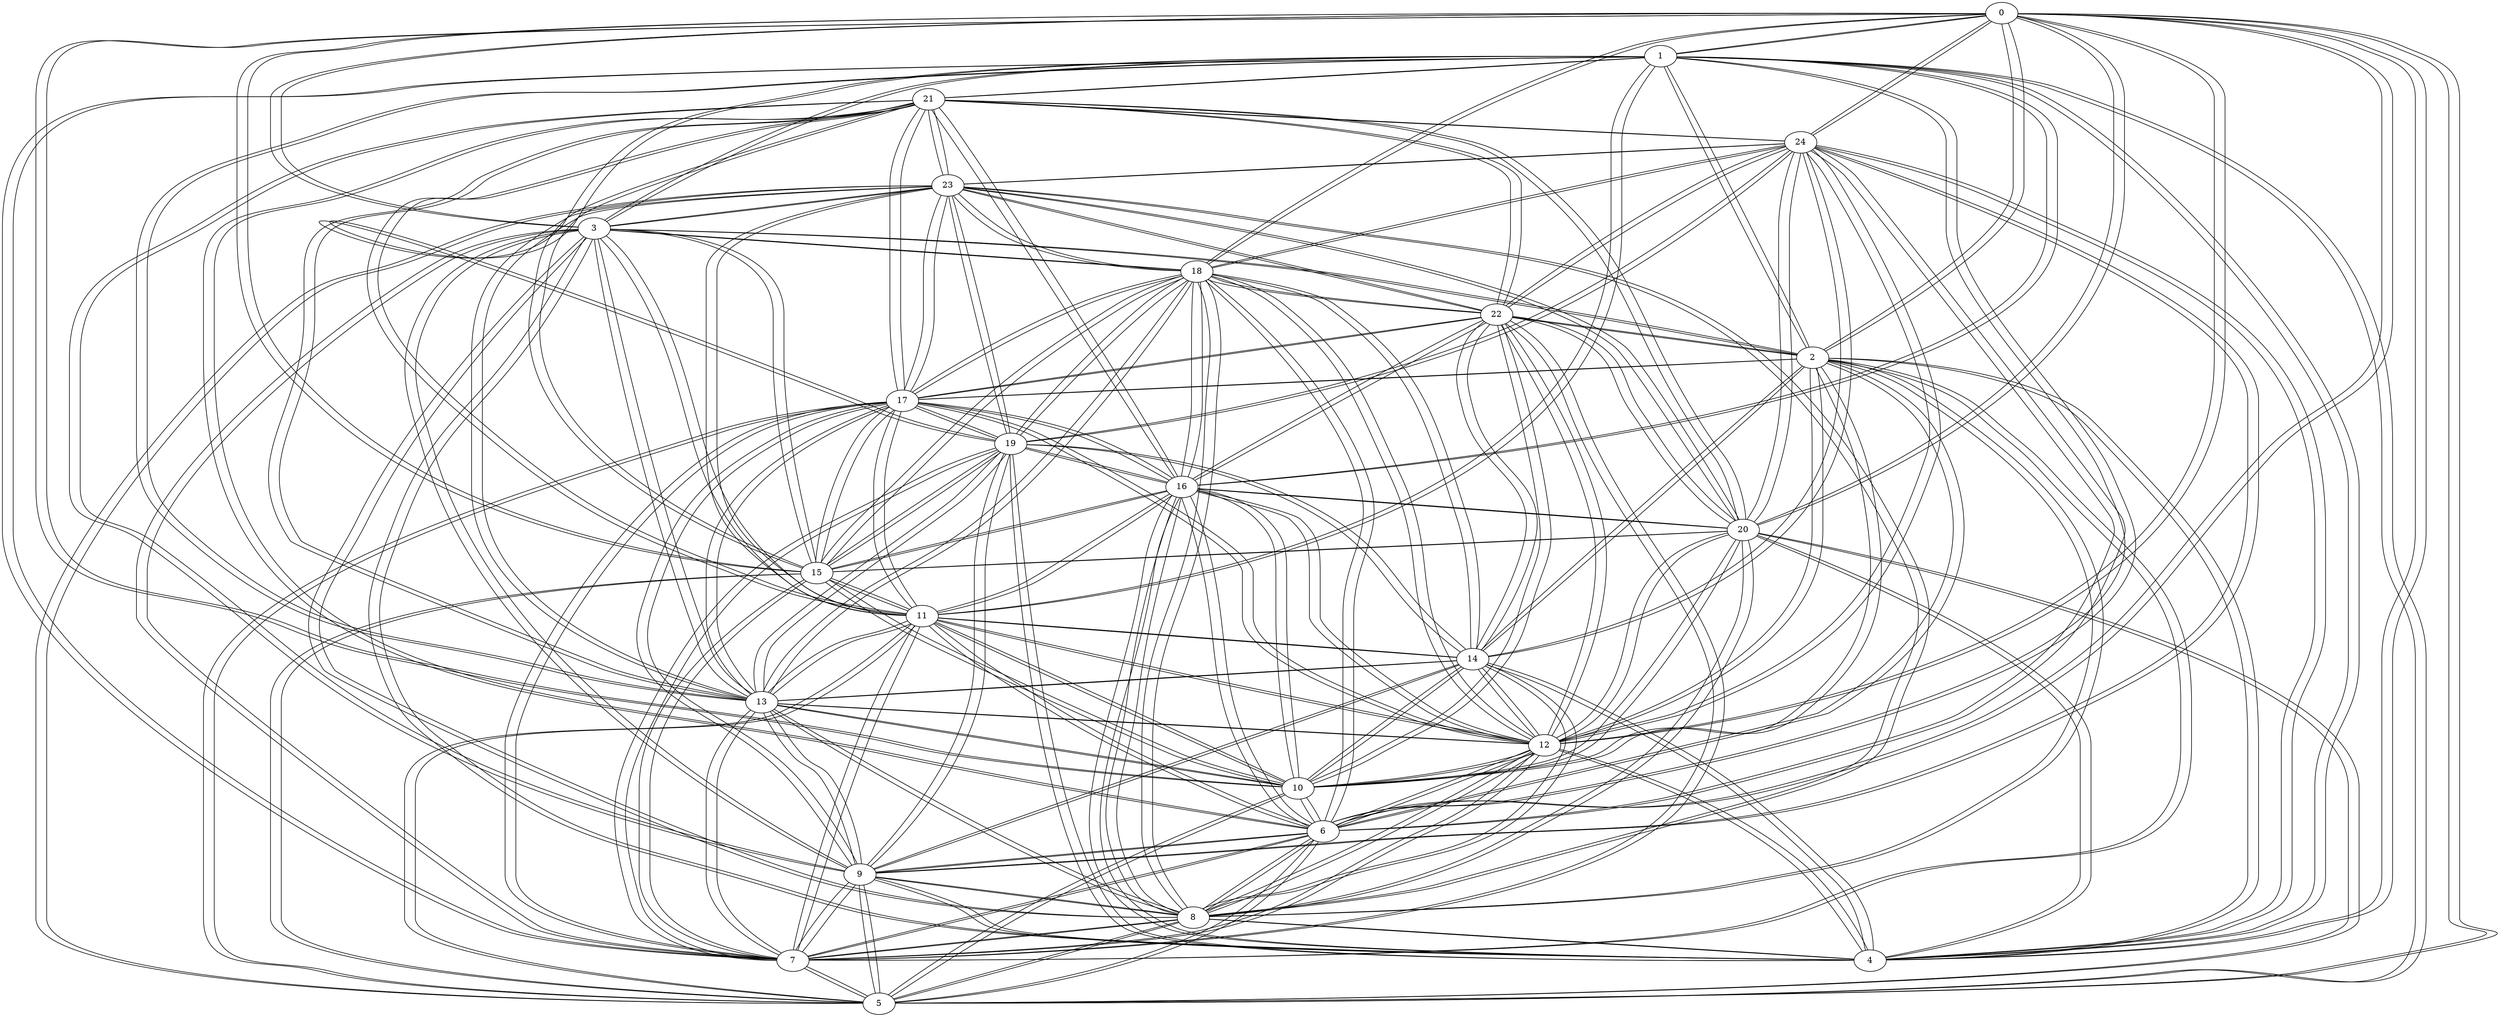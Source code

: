 graph G {
0;
1;
2;
3;
4;
5;
6;
7;
8;
9;
10;
11;
12;
13;
14;
15;
16;
17;
18;
19;
20;
21;
22;
23;
24;
0--6 ;
0--12 ;
0--18 ;
0--24 ;
0--1 ;
0--2 ;
0--3 ;
0--4 ;
0--5 ;
0--10 ;
0--15 ;
0--20 ;
1--7 ;
1--13 ;
1--19 ;
1--5 ;
1--2 ;
1--3 ;
1--4 ;
1--6 ;
1--11 ;
1--16 ;
1--21 ;
1--0 ;
2--8 ;
2--14 ;
2--6 ;
2--10 ;
2--3 ;
2--4 ;
2--7 ;
2--12 ;
2--17 ;
2--22 ;
2--1 ;
2--0 ;
3--9 ;
3--7 ;
3--11 ;
3--15 ;
3--4 ;
3--8 ;
3--13 ;
3--18 ;
3--23 ;
3--2 ;
3--1 ;
3--0 ;
4--8 ;
4--12 ;
4--16 ;
4--20 ;
4--9 ;
4--14 ;
4--19 ;
4--24 ;
4--3 ;
4--2 ;
4--1 ;
4--0 ;
5--11 ;
5--17 ;
5--23 ;
5--6 ;
5--7 ;
5--8 ;
5--9 ;
5--10 ;
5--15 ;
5--20 ;
5--1 ;
5--0 ;
6--12 ;
6--18 ;
6--24 ;
6--10 ;
6--7 ;
6--8 ;
6--9 ;
6--11 ;
6--16 ;
6--21 ;
6--5 ;
6--2 ;
6--1 ;
6--0 ;
7--13 ;
7--19 ;
7--11 ;
7--15 ;
7--8 ;
7--9 ;
7--12 ;
7--17 ;
7--22 ;
7--6 ;
7--5 ;
7--3 ;
7--2 ;
7--1 ;
8--14 ;
8--12 ;
8--16 ;
8--20 ;
8--9 ;
8--13 ;
8--18 ;
8--23 ;
8--7 ;
8--6 ;
8--5 ;
8--4 ;
8--3 ;
8--2 ;
9--13 ;
9--17 ;
9--21 ;
9--14 ;
9--19 ;
9--24 ;
9--8 ;
9--7 ;
9--6 ;
9--5 ;
9--4 ;
9--3 ;
10--16 ;
10--22 ;
10--11 ;
10--12 ;
10--13 ;
10--14 ;
10--15 ;
10--20 ;
10--6 ;
10--5 ;
10--2 ;
10--0 ;
11--17 ;
11--23 ;
11--15 ;
11--12 ;
11--13 ;
11--14 ;
11--16 ;
11--21 ;
11--10 ;
11--7 ;
11--6 ;
11--5 ;
11--3 ;
11--1 ;
12--18 ;
12--24 ;
12--16 ;
12--20 ;
12--13 ;
12--14 ;
12--17 ;
12--22 ;
12--11 ;
12--10 ;
12--8 ;
12--7 ;
12--6 ;
12--4 ;
12--2 ;
12--0 ;
13--19 ;
13--17 ;
13--21 ;
13--14 ;
13--18 ;
13--23 ;
13--12 ;
13--11 ;
13--10 ;
13--9 ;
13--8 ;
13--7 ;
13--3 ;
13--1 ;
14--18 ;
14--22 ;
14--19 ;
14--24 ;
14--13 ;
14--12 ;
14--11 ;
14--10 ;
14--9 ;
14--8 ;
14--4 ;
14--2 ;
15--21 ;
15--16 ;
15--17 ;
15--18 ;
15--19 ;
15--20 ;
15--11 ;
15--10 ;
15--7 ;
15--5 ;
15--3 ;
15--0 ;
16--22 ;
16--20 ;
16--17 ;
16--18 ;
16--19 ;
16--21 ;
16--15 ;
16--12 ;
16--11 ;
16--10 ;
16--8 ;
16--6 ;
16--4 ;
16--1 ;
17--23 ;
17--21 ;
17--18 ;
17--19 ;
17--22 ;
17--16 ;
17--15 ;
17--13 ;
17--12 ;
17--11 ;
17--9 ;
17--7 ;
17--5 ;
17--2 ;
18--24 ;
18--22 ;
18--19 ;
18--23 ;
18--17 ;
18--16 ;
18--15 ;
18--14 ;
18--13 ;
18--12 ;
18--8 ;
18--6 ;
18--3 ;
18--0 ;
19--23 ;
19--24 ;
19--18 ;
19--17 ;
19--16 ;
19--15 ;
19--14 ;
19--13 ;
19--9 ;
19--7 ;
19--4 ;
19--1 ;
20--21 ;
20--22 ;
20--23 ;
20--24 ;
20--16 ;
20--15 ;
20--12 ;
20--10 ;
20--8 ;
20--5 ;
20--4 ;
20--0 ;
21--22 ;
21--23 ;
21--24 ;
21--20 ;
21--17 ;
21--16 ;
21--15 ;
21--13 ;
21--11 ;
21--9 ;
21--6 ;
21--1 ;
22--23 ;
22--24 ;
22--21 ;
22--20 ;
22--18 ;
22--17 ;
22--16 ;
22--14 ;
22--12 ;
22--10 ;
22--7 ;
22--2 ;
23--24 ;
23--22 ;
23--21 ;
23--20 ;
23--19 ;
23--18 ;
23--17 ;
23--13 ;
23--11 ;
23--8 ;
23--5 ;
23--3 ;
24--23 ;
24--22 ;
24--21 ;
24--20 ;
24--19 ;
24--18 ;
24--14 ;
24--12 ;
24--9 ;
24--6 ;
24--4 ;
24--0 ;
}
